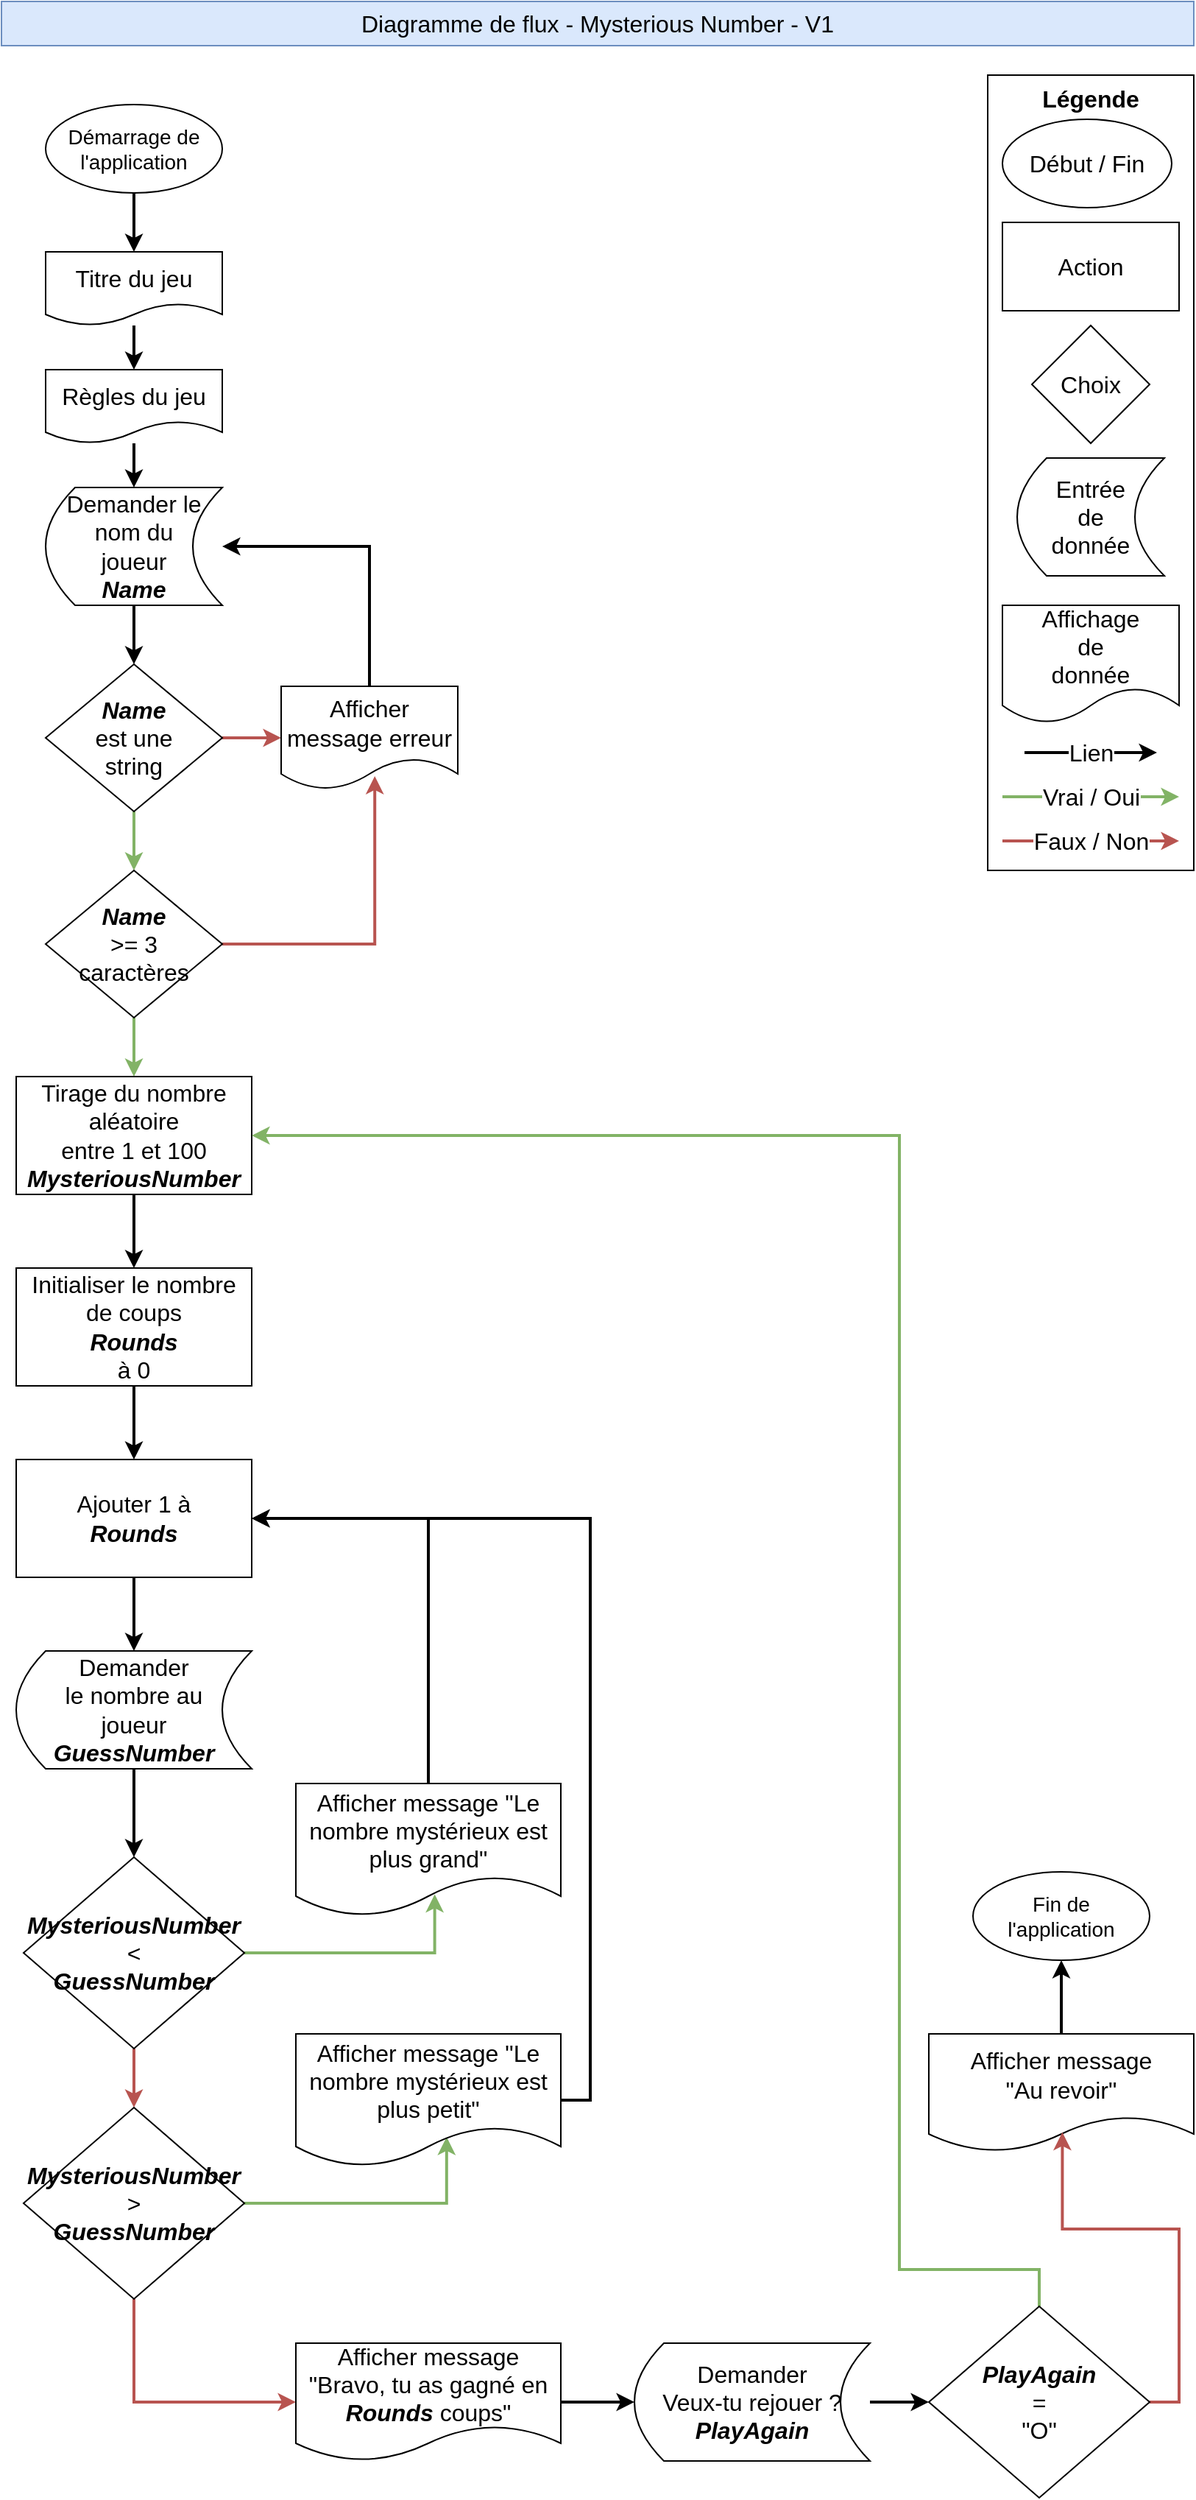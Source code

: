 <mxfile version="20.3.0" type="device" pages="6"><diagram id="zIr-wnDZyp5nNNCol_k5" name="Diagramme de flux"><mxGraphModel dx="1038" dy="649" grid="1" gridSize="10" guides="1" tooltips="1" connect="1" arrows="1" fold="1" page="1" pageScale="1" pageWidth="827" pageHeight="1169" math="0" shadow="0"><root><mxCell id="0"/><mxCell id="1" parent="0"/><mxCell id="xshdBYM8mx82fAz0RrP2-1" value="Diagramme de flux - Mysterious Number - V1" style="rounded=0;whiteSpace=wrap;html=1;fontSize=16;fillColor=#dae8fc;strokeColor=#6c8ebf;" parent="1" vertex="1"><mxGeometry x="10" y="10" width="810" height="30" as="geometry"/></mxCell><mxCell id="xshdBYM8mx82fAz0RrP2-2" value="Légende" style="rounded=0;whiteSpace=wrap;html=1;fontSize=16;verticalAlign=top;fontStyle=1" parent="1" vertex="1"><mxGeometry x="680" y="60" width="140" height="540" as="geometry"/></mxCell><mxCell id="xshdBYM8mx82fAz0RrP2-3" value="Début / Fin" style="ellipse;whiteSpace=wrap;html=1;fontSize=16;" parent="1" vertex="1"><mxGeometry x="690" y="90" width="115" height="60" as="geometry"/></mxCell><mxCell id="xshdBYM8mx82fAz0RrP2-4" value="Action" style="rounded=0;whiteSpace=wrap;html=1;fontSize=16;" parent="1" vertex="1"><mxGeometry x="690" y="160" width="120" height="60" as="geometry"/></mxCell><mxCell id="xshdBYM8mx82fAz0RrP2-5" value="Choix" style="rhombus;whiteSpace=wrap;html=1;fontSize=16;" parent="1" vertex="1"><mxGeometry x="710" y="230" width="80" height="80" as="geometry"/></mxCell><mxCell id="xshdBYM8mx82fAz0RrP2-6" value="Entrée&lt;br&gt;de&lt;br&gt;donnée" style="shape=dataStorage;whiteSpace=wrap;html=1;fixedSize=1;fontSize=16;" parent="1" vertex="1"><mxGeometry x="700" y="320" width="100" height="80" as="geometry"/></mxCell><mxCell id="xshdBYM8mx82fAz0RrP2-7" value="Affichage&lt;br&gt;de&lt;br&gt;donnée" style="shape=document;whiteSpace=wrap;html=1;boundedLbl=1;fontSize=16;" parent="1" vertex="1"><mxGeometry x="690" y="420" width="120" height="80" as="geometry"/></mxCell><mxCell id="xshdBYM8mx82fAz0RrP2-8" value="Lien" style="endArrow=classic;html=1;rounded=0;fontSize=16;strokeWidth=2;" parent="1" edge="1"><mxGeometry width="50" height="50" relative="1" as="geometry"><mxPoint x="705" y="520" as="sourcePoint"/><mxPoint x="795" y="520" as="targetPoint"/></mxGeometry></mxCell><mxCell id="xshdBYM8mx82fAz0RrP2-9" value="Vrai / Oui" style="endArrow=classic;html=1;rounded=0;fontSize=16;strokeWidth=2;fillColor=#d5e8d4;strokeColor=#82b366;" parent="1" edge="1"><mxGeometry width="50" height="50" relative="1" as="geometry"><mxPoint x="690" y="550" as="sourcePoint"/><mxPoint x="810" y="550" as="targetPoint"/></mxGeometry></mxCell><mxCell id="xshdBYM8mx82fAz0RrP2-12" value="Faux / Non" style="endArrow=classic;html=1;rounded=0;fontSize=16;strokeWidth=2;fillColor=#f8cecc;strokeColor=#b85450;" parent="1" edge="1"><mxGeometry width="50" height="50" relative="1" as="geometry"><mxPoint x="690" y="580" as="sourcePoint"/><mxPoint x="810" y="580" as="targetPoint"/></mxGeometry></mxCell><mxCell id="xshdBYM8mx82fAz0RrP2-16" style="edgeStyle=orthogonalEdgeStyle;rounded=0;orthogonalLoop=1;jettySize=auto;html=1;exitX=0.5;exitY=1;exitDx=0;exitDy=0;entryX=0.5;entryY=0;entryDx=0;entryDy=0;strokeWidth=2;fontSize=14;" parent="1" source="xshdBYM8mx82fAz0RrP2-13" target="xshdBYM8mx82fAz0RrP2-14" edge="1"><mxGeometry relative="1" as="geometry"/></mxCell><mxCell id="xshdBYM8mx82fAz0RrP2-13" value="Démarrage de l'application" style="ellipse;whiteSpace=wrap;html=1;fontSize=14;" parent="1" vertex="1"><mxGeometry x="40" y="80" width="120" height="60" as="geometry"/></mxCell><mxCell id="xshdBYM8mx82fAz0RrP2-18" style="edgeStyle=orthogonalEdgeStyle;rounded=0;orthogonalLoop=1;jettySize=auto;html=1;entryX=0.5;entryY=0;entryDx=0;entryDy=0;strokeWidth=2;fontSize=14;" parent="1" source="xshdBYM8mx82fAz0RrP2-14" target="xshdBYM8mx82fAz0RrP2-17" edge="1"><mxGeometry relative="1" as="geometry"/></mxCell><mxCell id="xshdBYM8mx82fAz0RrP2-14" value="Titre du jeu" style="shape=document;whiteSpace=wrap;html=1;boundedLbl=1;fontSize=16;" parent="1" vertex="1"><mxGeometry x="40" y="180" width="120" height="50" as="geometry"/></mxCell><mxCell id="xshdBYM8mx82fAz0RrP2-20" style="edgeStyle=orthogonalEdgeStyle;rounded=0;orthogonalLoop=1;jettySize=auto;html=1;entryX=0.5;entryY=0;entryDx=0;entryDy=0;strokeWidth=2;fontSize=14;" parent="1" source="xshdBYM8mx82fAz0RrP2-17" target="xshdBYM8mx82fAz0RrP2-19" edge="1"><mxGeometry relative="1" as="geometry"/></mxCell><mxCell id="xshdBYM8mx82fAz0RrP2-17" value="Règles du jeu" style="shape=document;whiteSpace=wrap;html=1;boundedLbl=1;fontSize=16;" parent="1" vertex="1"><mxGeometry x="40" y="260" width="120" height="50" as="geometry"/></mxCell><mxCell id="xshdBYM8mx82fAz0RrP2-22" style="edgeStyle=orthogonalEdgeStyle;rounded=0;orthogonalLoop=1;jettySize=auto;html=1;exitX=0.5;exitY=1;exitDx=0;exitDy=0;strokeWidth=2;fontSize=14;" parent="1" source="xshdBYM8mx82fAz0RrP2-19" target="xshdBYM8mx82fAz0RrP2-21" edge="1"><mxGeometry relative="1" as="geometry"/></mxCell><mxCell id="xshdBYM8mx82fAz0RrP2-19" value="Demander le nom du &lt;br&gt;joueur&lt;br&gt;&lt;b&gt;&lt;i&gt;Name&lt;/i&gt;&lt;/b&gt;" style="shape=dataStorage;whiteSpace=wrap;html=1;fixedSize=1;fontSize=16;" parent="1" vertex="1"><mxGeometry x="40" y="340" width="120" height="80" as="geometry"/></mxCell><mxCell id="xshdBYM8mx82fAz0RrP2-24" style="edgeStyle=orthogonalEdgeStyle;rounded=0;orthogonalLoop=1;jettySize=auto;html=1;exitX=1;exitY=0.5;exitDx=0;exitDy=0;entryX=0;entryY=0.5;entryDx=0;entryDy=0;strokeWidth=2;fontSize=14;fillColor=#f8cecc;strokeColor=#b85450;" parent="1" source="xshdBYM8mx82fAz0RrP2-21" target="xshdBYM8mx82fAz0RrP2-23" edge="1"><mxGeometry relative="1" as="geometry"/></mxCell><mxCell id="xshdBYM8mx82fAz0RrP2-27" style="edgeStyle=orthogonalEdgeStyle;rounded=0;orthogonalLoop=1;jettySize=auto;html=1;exitX=0.5;exitY=1;exitDx=0;exitDy=0;entryX=0.5;entryY=0;entryDx=0;entryDy=0;strokeWidth=2;fontSize=14;fillColor=#d5e8d4;strokeColor=#82b366;" parent="1" source="xshdBYM8mx82fAz0RrP2-21" target="xshdBYM8mx82fAz0RrP2-26" edge="1"><mxGeometry relative="1" as="geometry"/></mxCell><mxCell id="xshdBYM8mx82fAz0RrP2-21" value="&lt;b&gt;&lt;i&gt;Name&lt;/i&gt;&lt;/b&gt;&lt;br&gt;est une&lt;br&gt;string" style="rhombus;whiteSpace=wrap;html=1;fontSize=16;" parent="1" vertex="1"><mxGeometry x="40" y="460" width="120" height="100" as="geometry"/></mxCell><mxCell id="xshdBYM8mx82fAz0RrP2-25" style="edgeStyle=orthogonalEdgeStyle;rounded=0;orthogonalLoop=1;jettySize=auto;html=1;exitX=0.5;exitY=0;exitDx=0;exitDy=0;entryX=1;entryY=0.5;entryDx=0;entryDy=0;strokeWidth=2;fontSize=14;" parent="1" source="xshdBYM8mx82fAz0RrP2-23" target="xshdBYM8mx82fAz0RrP2-19" edge="1"><mxGeometry relative="1" as="geometry"/></mxCell><mxCell id="xshdBYM8mx82fAz0RrP2-23" value="Afficher message erreur" style="shape=document;whiteSpace=wrap;html=1;boundedLbl=1;fontSize=16;" parent="1" vertex="1"><mxGeometry x="200" y="475" width="120" height="70" as="geometry"/></mxCell><mxCell id="xshdBYM8mx82fAz0RrP2-28" style="edgeStyle=orthogonalEdgeStyle;rounded=0;orthogonalLoop=1;jettySize=auto;html=1;entryX=0.53;entryY=0.871;entryDx=0;entryDy=0;entryPerimeter=0;strokeWidth=2;fontSize=14;fillColor=#f8cecc;strokeColor=#b85450;" parent="1" source="xshdBYM8mx82fAz0RrP2-26" target="xshdBYM8mx82fAz0RrP2-23" edge="1"><mxGeometry relative="1" as="geometry"/></mxCell><mxCell id="xshdBYM8mx82fAz0RrP2-31" style="edgeStyle=orthogonalEdgeStyle;rounded=0;orthogonalLoop=1;jettySize=auto;html=1;exitX=0.5;exitY=1;exitDx=0;exitDy=0;entryX=0.5;entryY=0;entryDx=0;entryDy=0;strokeWidth=2;fontSize=14;fillColor=#d5e8d4;strokeColor=#82b366;" parent="1" source="xshdBYM8mx82fAz0RrP2-26" target="xshdBYM8mx82fAz0RrP2-30" edge="1"><mxGeometry relative="1" as="geometry"/></mxCell><mxCell id="xshdBYM8mx82fAz0RrP2-26" value="&lt;b&gt;&lt;i&gt;Name&lt;/i&gt;&lt;/b&gt;&lt;br&gt;&amp;gt;= 3 &lt;br&gt;caractères" style="rhombus;whiteSpace=wrap;html=1;fontSize=16;" parent="1" vertex="1"><mxGeometry x="40" y="600" width="120" height="100" as="geometry"/></mxCell><mxCell id="xshdBYM8mx82fAz0RrP2-33" style="edgeStyle=orthogonalEdgeStyle;rounded=0;orthogonalLoop=1;jettySize=auto;html=1;exitX=0.5;exitY=1;exitDx=0;exitDy=0;entryX=0.5;entryY=0;entryDx=0;entryDy=0;strokeWidth=2;fontSize=14;" parent="1" source="xshdBYM8mx82fAz0RrP2-30" target="xshdBYM8mx82fAz0RrP2-56" edge="1"><mxGeometry relative="1" as="geometry"/></mxCell><mxCell id="xshdBYM8mx82fAz0RrP2-30" value="Tirage du nombre aléatoire &lt;br&gt;entre 1 et 100&lt;br&gt;&lt;b&gt;&lt;i&gt;MysteriousNumber&lt;/i&gt;&lt;/b&gt;" style="rounded=0;whiteSpace=wrap;html=1;fontSize=16;" parent="1" vertex="1"><mxGeometry x="20" y="740" width="160" height="80" as="geometry"/></mxCell><mxCell id="xshdBYM8mx82fAz0RrP2-35" style="edgeStyle=orthogonalEdgeStyle;rounded=0;orthogonalLoop=1;jettySize=auto;html=1;exitX=0.5;exitY=1;exitDx=0;exitDy=0;entryX=0.5;entryY=0;entryDx=0;entryDy=0;strokeWidth=2;fontSize=14;" parent="1" source="xshdBYM8mx82fAz0RrP2-32" target="xshdBYM8mx82fAz0RrP2-34" edge="1"><mxGeometry relative="1" as="geometry"/></mxCell><mxCell id="xshdBYM8mx82fAz0RrP2-32" value="Demander &lt;br&gt;le nombre au&lt;br&gt;joueur&lt;br&gt;&lt;b&gt;&lt;i&gt;GuessNumber&lt;/i&gt;&lt;/b&gt;" style="shape=dataStorage;whiteSpace=wrap;html=1;fixedSize=1;fontSize=16;" parent="1" vertex="1"><mxGeometry x="20" y="1130" width="160" height="80" as="geometry"/></mxCell><mxCell id="xshdBYM8mx82fAz0RrP2-37" style="edgeStyle=orthogonalEdgeStyle;rounded=0;orthogonalLoop=1;jettySize=auto;html=1;strokeWidth=2;fontSize=14;entryX=0.524;entryY=0.836;entryDx=0;entryDy=0;entryPerimeter=0;fillColor=#d5e8d4;strokeColor=#82b366;" parent="1" source="xshdBYM8mx82fAz0RrP2-34" target="xshdBYM8mx82fAz0RrP2-36" edge="1"><mxGeometry relative="1" as="geometry"><mxPoint x="240" y="1325" as="targetPoint"/><Array as="points"><mxPoint x="304" y="1335"/></Array></mxGeometry></mxCell><mxCell id="xshdBYM8mx82fAz0RrP2-40" style="edgeStyle=orthogonalEdgeStyle;rounded=0;orthogonalLoop=1;jettySize=auto;html=1;exitX=0.5;exitY=1;exitDx=0;exitDy=0;entryX=0.5;entryY=0;entryDx=0;entryDy=0;strokeWidth=2;fontSize=14;fillColor=#f8cecc;strokeColor=#b85450;" parent="1" source="xshdBYM8mx82fAz0RrP2-34" target="xshdBYM8mx82fAz0RrP2-39" edge="1"><mxGeometry relative="1" as="geometry"/></mxCell><mxCell id="xshdBYM8mx82fAz0RrP2-34" value="&lt;b&gt;&lt;i&gt;MysteriousNumber&lt;/i&gt;&lt;/b&gt;&lt;br&gt;&amp;lt;&lt;br&gt;&lt;b&gt;&lt;i&gt;GuessNumber&lt;/i&gt;&lt;/b&gt;" style="rhombus;whiteSpace=wrap;html=1;fontSize=16;" parent="1" vertex="1"><mxGeometry x="25" y="1270" width="150" height="130" as="geometry"/></mxCell><mxCell id="xshdBYM8mx82fAz0RrP2-60" style="edgeStyle=orthogonalEdgeStyle;rounded=0;orthogonalLoop=1;jettySize=auto;html=1;exitX=0.5;exitY=0;exitDx=0;exitDy=0;entryX=1;entryY=0.5;entryDx=0;entryDy=0;strokeWidth=2;fontSize=14;" parent="1" source="xshdBYM8mx82fAz0RrP2-36" target="xshdBYM8mx82fAz0RrP2-58" edge="1"><mxGeometry relative="1" as="geometry"/></mxCell><mxCell id="xshdBYM8mx82fAz0RrP2-36" value="Afficher message &quot;Le nombre mystérieux est plus grand&quot;" style="shape=document;whiteSpace=wrap;html=1;boundedLbl=1;fontSize=16;" parent="1" vertex="1"><mxGeometry x="210" y="1220" width="180" height="90" as="geometry"/></mxCell><mxCell id="xshdBYM8mx82fAz0RrP2-42" style="edgeStyle=orthogonalEdgeStyle;rounded=0;orthogonalLoop=1;jettySize=auto;html=1;exitX=1;exitY=0.5;exitDx=0;exitDy=0;entryX=0.569;entryY=0.778;entryDx=0;entryDy=0;entryPerimeter=0;strokeWidth=2;fontSize=14;fillColor=#d5e8d4;strokeColor=#82b366;" parent="1" source="xshdBYM8mx82fAz0RrP2-39" target="xshdBYM8mx82fAz0RrP2-41" edge="1"><mxGeometry relative="1" as="geometry"><Array as="points"><mxPoint x="312" y="1505"/></Array></mxGeometry></mxCell><mxCell id="xshdBYM8mx82fAz0RrP2-45" style="edgeStyle=orthogonalEdgeStyle;rounded=0;orthogonalLoop=1;jettySize=auto;html=1;exitX=0.5;exitY=1;exitDx=0;exitDy=0;entryX=0;entryY=0.5;entryDx=0;entryDy=0;strokeWidth=2;fontSize=14;fillColor=#f8cecc;strokeColor=#b85450;" parent="1" source="xshdBYM8mx82fAz0RrP2-39" target="xshdBYM8mx82fAz0RrP2-44" edge="1"><mxGeometry relative="1" as="geometry"/></mxCell><mxCell id="xshdBYM8mx82fAz0RrP2-39" value="&lt;b&gt;&lt;i&gt;MysteriousNumber&lt;/i&gt;&lt;/b&gt;&lt;br&gt;&amp;gt;&lt;br&gt;&lt;b&gt;&lt;i&gt;GuessNumber&lt;/i&gt;&lt;/b&gt;" style="rhombus;whiteSpace=wrap;html=1;fontSize=16;" parent="1" vertex="1"><mxGeometry x="25" y="1440" width="150" height="130" as="geometry"/></mxCell><mxCell id="xshdBYM8mx82fAz0RrP2-61" style="edgeStyle=orthogonalEdgeStyle;rounded=0;orthogonalLoop=1;jettySize=auto;html=1;exitX=1;exitY=0.5;exitDx=0;exitDy=0;strokeWidth=2;fontSize=14;" parent="1" source="xshdBYM8mx82fAz0RrP2-41" edge="1"><mxGeometry relative="1" as="geometry"><mxPoint x="180" y="1040" as="targetPoint"/><Array as="points"><mxPoint x="410" y="1435"/><mxPoint x="410" y="1040"/></Array></mxGeometry></mxCell><mxCell id="xshdBYM8mx82fAz0RrP2-41" value="Afficher message &quot;Le nombre mystérieux est plus petit&quot;" style="shape=document;whiteSpace=wrap;html=1;boundedLbl=1;fontSize=16;" parent="1" vertex="1"><mxGeometry x="210" y="1390" width="180" height="90" as="geometry"/></mxCell><mxCell id="xshdBYM8mx82fAz0RrP2-47" style="edgeStyle=orthogonalEdgeStyle;rounded=0;orthogonalLoop=1;jettySize=auto;html=1;exitX=1;exitY=0.5;exitDx=0;exitDy=0;entryX=0;entryY=0.5;entryDx=0;entryDy=0;strokeWidth=2;fontSize=14;" parent="1" source="xshdBYM8mx82fAz0RrP2-44" target="xshdBYM8mx82fAz0RrP2-46" edge="1"><mxGeometry relative="1" as="geometry"/></mxCell><mxCell id="xshdBYM8mx82fAz0RrP2-44" value="Afficher message &quot;Bravo, tu as gagné en &lt;b&gt;&lt;i&gt;Rounds &lt;/i&gt;&lt;/b&gt;coups&quot;" style="shape=document;whiteSpace=wrap;html=1;boundedLbl=1;fontSize=16;" parent="1" vertex="1"><mxGeometry x="210" y="1600" width="180" height="80" as="geometry"/></mxCell><mxCell id="xshdBYM8mx82fAz0RrP2-53" style="edgeStyle=orthogonalEdgeStyle;rounded=0;orthogonalLoop=1;jettySize=auto;html=1;exitX=1;exitY=0.5;exitDx=0;exitDy=0;entryX=0;entryY=0.5;entryDx=0;entryDy=0;strokeWidth=2;fontSize=14;" parent="1" source="xshdBYM8mx82fAz0RrP2-46" target="xshdBYM8mx82fAz0RrP2-52" edge="1"><mxGeometry relative="1" as="geometry"/></mxCell><mxCell id="xshdBYM8mx82fAz0RrP2-46" value="Demander &lt;br&gt;Veux-tu rejouer ?&lt;br&gt;&lt;b&gt;&lt;i&gt;PlayAgain&lt;/i&gt;&lt;/b&gt;" style="shape=dataStorage;whiteSpace=wrap;html=1;fixedSize=1;fontSize=16;" parent="1" vertex="1"><mxGeometry x="440" y="1600" width="160" height="80" as="geometry"/></mxCell><mxCell id="xshdBYM8mx82fAz0RrP2-51" style="edgeStyle=orthogonalEdgeStyle;rounded=0;orthogonalLoop=1;jettySize=auto;html=1;exitX=0.5;exitY=0;exitDx=0;exitDy=0;entryX=0.5;entryY=1;entryDx=0;entryDy=0;strokeWidth=2;fontSize=14;" parent="1" source="xshdBYM8mx82fAz0RrP2-48" target="xshdBYM8mx82fAz0RrP2-50" edge="1"><mxGeometry relative="1" as="geometry"/></mxCell><mxCell id="xshdBYM8mx82fAz0RrP2-48" value="Afficher message &lt;br&gt;&quot;Au revoir&quot;" style="shape=document;whiteSpace=wrap;html=1;boundedLbl=1;fontSize=16;" parent="1" vertex="1"><mxGeometry x="640" y="1390" width="180" height="80" as="geometry"/></mxCell><mxCell id="xshdBYM8mx82fAz0RrP2-50" value="Fin de &lt;br&gt;l'application" style="ellipse;whiteSpace=wrap;html=1;fontSize=14;" parent="1" vertex="1"><mxGeometry x="670" y="1280" width="120" height="60" as="geometry"/></mxCell><mxCell id="xshdBYM8mx82fAz0RrP2-54" style="edgeStyle=orthogonalEdgeStyle;rounded=0;orthogonalLoop=1;jettySize=auto;html=1;exitX=1;exitY=0.5;exitDx=0;exitDy=0;entryX=0.504;entryY=0.835;entryDx=0;entryDy=0;entryPerimeter=0;strokeWidth=2;fontSize=14;fillColor=#f8cecc;strokeColor=#b85450;" parent="1" source="xshdBYM8mx82fAz0RrP2-52" target="xshdBYM8mx82fAz0RrP2-48" edge="1"><mxGeometry relative="1" as="geometry"/></mxCell><mxCell id="xshdBYM8mx82fAz0RrP2-55" style="edgeStyle=orthogonalEdgeStyle;rounded=0;orthogonalLoop=1;jettySize=auto;html=1;entryX=1;entryY=0.5;entryDx=0;entryDy=0;strokeWidth=2;fontSize=14;fillColor=#d5e8d4;strokeColor=#82b366;" parent="1" source="xshdBYM8mx82fAz0RrP2-52" target="xshdBYM8mx82fAz0RrP2-30" edge="1"><mxGeometry relative="1" as="geometry"><Array as="points"><mxPoint x="715" y="1550"/><mxPoint x="620" y="1550"/><mxPoint x="620" y="780"/></Array></mxGeometry></mxCell><mxCell id="xshdBYM8mx82fAz0RrP2-52" value="&lt;b&gt;&lt;i&gt;PlayAgain&lt;/i&gt;&lt;/b&gt;&lt;br&gt;=&lt;br&gt;&quot;O&quot;" style="rhombus;whiteSpace=wrap;html=1;fontSize=16;" parent="1" vertex="1"><mxGeometry x="640" y="1575" width="150" height="130" as="geometry"/></mxCell><mxCell id="xshdBYM8mx82fAz0RrP2-57" style="edgeStyle=orthogonalEdgeStyle;rounded=0;orthogonalLoop=1;jettySize=auto;html=1;entryX=0.5;entryY=0;entryDx=0;entryDy=0;strokeWidth=2;fontSize=14;" parent="1" source="xshdBYM8mx82fAz0RrP2-56" target="xshdBYM8mx82fAz0RrP2-58" edge="1"><mxGeometry relative="1" as="geometry"/></mxCell><mxCell id="xshdBYM8mx82fAz0RrP2-56" value="Initialiser le nombre de coups&lt;br&gt;&lt;i style=&quot;font-weight: bold;&quot;&gt;Rounds&lt;/i&gt;&lt;br&gt;à 0" style="rounded=0;whiteSpace=wrap;html=1;fontSize=16;" parent="1" vertex="1"><mxGeometry x="20" y="870" width="160" height="80" as="geometry"/></mxCell><mxCell id="xshdBYM8mx82fAz0RrP2-59" style="edgeStyle=orthogonalEdgeStyle;rounded=0;orthogonalLoop=1;jettySize=auto;html=1;exitX=0.5;exitY=1;exitDx=0;exitDy=0;entryX=0.5;entryY=0;entryDx=0;entryDy=0;strokeWidth=2;fontSize=14;" parent="1" source="xshdBYM8mx82fAz0RrP2-58" target="xshdBYM8mx82fAz0RrP2-32" edge="1"><mxGeometry relative="1" as="geometry"/></mxCell><mxCell id="xshdBYM8mx82fAz0RrP2-58" value="Ajouter 1 à&lt;br&gt;&lt;i style=&quot;font-weight: bold;&quot;&gt;Rounds&lt;/i&gt;" style="rounded=0;whiteSpace=wrap;html=1;fontSize=16;" parent="1" vertex="1"><mxGeometry x="20" y="1000" width="160" height="80" as="geometry"/></mxCell></root></mxGraphModel></diagram><diagram name="Diagramme sous-processus" id="YZ7zjXdRFV6OH6xCAgLF"><mxGraphModel dx="1038" dy="649" grid="1" gridSize="10" guides="1" tooltips="1" connect="1" arrows="1" fold="1" page="1" pageScale="1" pageWidth="827" pageHeight="1169" math="0" shadow="0"><root><mxCell id="pF9jK1OtBafY8JCaW8Xs-0"/><mxCell id="pF9jK1OtBafY8JCaW8Xs-1" parent="pF9jK1OtBafY8JCaW8Xs-0"/><mxCell id="pF9jK1OtBafY8JCaW8Xs-3" value="Diagramme de flux - Mysterious Number - V2 et 3" style="rounded=0;whiteSpace=wrap;html=1;fontSize=16;fillColor=#dae8fc;strokeColor=#6c8ebf;" parent="pF9jK1OtBafY8JCaW8Xs-1" vertex="1"><mxGeometry x="10" y="10" width="810" height="30" as="geometry"/></mxCell><mxCell id="pF9jK1OtBafY8JCaW8Xs-4" value="Légende" style="rounded=0;whiteSpace=wrap;html=1;fontSize=16;verticalAlign=top;fontStyle=1" parent="pF9jK1OtBafY8JCaW8Xs-1" vertex="1"><mxGeometry x="680" y="60" width="140" height="540" as="geometry"/></mxCell><mxCell id="pF9jK1OtBafY8JCaW8Xs-5" value="Début / Fin" style="ellipse;whiteSpace=wrap;html=1;fontSize=16;" parent="pF9jK1OtBafY8JCaW8Xs-1" vertex="1"><mxGeometry x="690" y="90" width="115" height="60" as="geometry"/></mxCell><mxCell id="pF9jK1OtBafY8JCaW8Xs-6" value="Action" style="rounded=0;whiteSpace=wrap;html=1;fontSize=16;" parent="pF9jK1OtBafY8JCaW8Xs-1" vertex="1"><mxGeometry x="690" y="160" width="120" height="60" as="geometry"/></mxCell><mxCell id="pF9jK1OtBafY8JCaW8Xs-7" value="Choix" style="rhombus;whiteSpace=wrap;html=1;fontSize=16;" parent="pF9jK1OtBafY8JCaW8Xs-1" vertex="1"><mxGeometry x="710" y="230" width="80" height="80" as="geometry"/></mxCell><mxCell id="pF9jK1OtBafY8JCaW8Xs-8" value="Entrée&lt;br&gt;de&lt;br&gt;donnée" style="shape=dataStorage;whiteSpace=wrap;html=1;fixedSize=1;fontSize=16;" parent="pF9jK1OtBafY8JCaW8Xs-1" vertex="1"><mxGeometry x="700" y="320" width="100" height="80" as="geometry"/></mxCell><mxCell id="pF9jK1OtBafY8JCaW8Xs-9" value="Affichage&lt;br&gt;de&lt;br&gt;donnée" style="shape=document;whiteSpace=wrap;html=1;boundedLbl=1;fontSize=16;" parent="pF9jK1OtBafY8JCaW8Xs-1" vertex="1"><mxGeometry x="690" y="420" width="120" height="80" as="geometry"/></mxCell><mxCell id="pF9jK1OtBafY8JCaW8Xs-10" value="Lien" style="endArrow=classic;html=1;rounded=0;fontSize=16;strokeWidth=2;" parent="pF9jK1OtBafY8JCaW8Xs-1" edge="1"><mxGeometry width="50" height="50" relative="1" as="geometry"><mxPoint x="705" y="520" as="sourcePoint"/><mxPoint x="795" y="520" as="targetPoint"/></mxGeometry></mxCell><mxCell id="pF9jK1OtBafY8JCaW8Xs-11" value="Vrai / Oui" style="endArrow=classic;html=1;rounded=0;fontSize=16;strokeWidth=2;fillColor=#d5e8d4;strokeColor=#82b366;" parent="pF9jK1OtBafY8JCaW8Xs-1" edge="1"><mxGeometry width="50" height="50" relative="1" as="geometry"><mxPoint x="690" y="550" as="sourcePoint"/><mxPoint x="810" y="550" as="targetPoint"/></mxGeometry></mxCell><mxCell id="pF9jK1OtBafY8JCaW8Xs-12" value="Faux / Non" style="endArrow=classic;html=1;rounded=0;fontSize=16;strokeWidth=2;fillColor=#f8cecc;strokeColor=#b85450;" parent="pF9jK1OtBafY8JCaW8Xs-1" edge="1"><mxGeometry width="50" height="50" relative="1" as="geometry"><mxPoint x="690" y="580" as="sourcePoint"/><mxPoint x="810" y="580" as="targetPoint"/></mxGeometry></mxCell><mxCell id="pF9jK1OtBafY8JCaW8Xs-13" style="edgeStyle=orthogonalEdgeStyle;rounded=0;orthogonalLoop=1;jettySize=auto;html=1;exitX=0.5;exitY=1;exitDx=0;exitDy=0;entryX=0.5;entryY=0;entryDx=0;entryDy=0;strokeWidth=2;fontSize=14;" parent="pF9jK1OtBafY8JCaW8Xs-1" source="pF9jK1OtBafY8JCaW8Xs-14" target="kZTvrIKW7XU-zXI0Hv9J-0" edge="1"><mxGeometry relative="1" as="geometry"><mxPoint x="100" y="180" as="targetPoint"/></mxGeometry></mxCell><mxCell id="pF9jK1OtBafY8JCaW8Xs-14" value="Démarrage de l'application" style="ellipse;whiteSpace=wrap;html=1;fontSize=14;" parent="pF9jK1OtBafY8JCaW8Xs-1" vertex="1"><mxGeometry x="40" y="80" width="120" height="60" as="geometry"/></mxCell><mxCell id="pF9jK1OtBafY8JCaW8Xs-17" style="edgeStyle=orthogonalEdgeStyle;rounded=0;orthogonalLoop=1;jettySize=auto;html=1;entryX=0.5;entryY=0;entryDx=0;entryDy=0;strokeWidth=2;fontSize=14;exitX=0.5;exitY=1;exitDx=0;exitDy=0;" parent="pF9jK1OtBafY8JCaW8Xs-1" source="kZTvrIKW7XU-zXI0Hv9J-0" target="zraaCybGYtB8Q6-M6mAC-0" edge="1"><mxGeometry relative="1" as="geometry"><mxPoint x="100" y="310" as="sourcePoint"/><mxPoint x="100" y="340" as="targetPoint"/></mxGeometry></mxCell><mxCell id="pF9jK1OtBafY8JCaW8Xs-29" style="edgeStyle=orthogonalEdgeStyle;rounded=0;orthogonalLoop=1;jettySize=auto;html=1;exitX=0.5;exitY=1;exitDx=0;exitDy=0;entryX=0.5;entryY=0;entryDx=0;entryDy=0;strokeWidth=2;fontSize=14;" parent="pF9jK1OtBafY8JCaW8Xs-1" source="pF9jK1OtBafY8JCaW8Xs-30" target="pF9jK1OtBafY8JCaW8Xs-54" edge="1"><mxGeometry relative="1" as="geometry"/></mxCell><mxCell id="pF9jK1OtBafY8JCaW8Xs-30" value="Tirage du nombre aléatoire &lt;br&gt;entre 1 et 100&lt;br&gt;&lt;b&gt;&lt;i&gt;MysteriousNumber&lt;/i&gt;&lt;/b&gt;" style="rounded=0;whiteSpace=wrap;html=1;fontSize=16;" parent="pF9jK1OtBafY8JCaW8Xs-1" vertex="1"><mxGeometry x="20" y="440" width="160" height="80" as="geometry"/></mxCell><mxCell id="pF9jK1OtBafY8JCaW8Xs-49" value="Fin de &lt;br&gt;l'application" style="ellipse;whiteSpace=wrap;html=1;fontSize=14;" parent="pF9jK1OtBafY8JCaW8Xs-1" vertex="1"><mxGeometry x="40" y="970" width="120" height="60" as="geometry"/></mxCell><mxCell id="pF9jK1OtBafY8JCaW8Xs-53" style="edgeStyle=orthogonalEdgeStyle;rounded=0;orthogonalLoop=1;jettySize=auto;html=1;entryX=0.5;entryY=0;entryDx=0;entryDy=0;strokeWidth=2;fontSize=14;" parent="pF9jK1OtBafY8JCaW8Xs-1" source="pF9jK1OtBafY8JCaW8Xs-54" edge="1"><mxGeometry relative="1" as="geometry"><mxPoint x="100" y="700" as="targetPoint"/></mxGeometry></mxCell><mxCell id="pF9jK1OtBafY8JCaW8Xs-54" value="Initialiser le nombre de coups&lt;br&gt;&lt;i style=&quot;font-weight: bold;&quot;&gt;Rounds&lt;/i&gt;&lt;br&gt;à 0" style="rounded=0;whiteSpace=wrap;html=1;fontSize=16;" parent="pF9jK1OtBafY8JCaW8Xs-1" vertex="1"><mxGeometry x="20" y="570" width="160" height="80" as="geometry"/></mxCell><mxCell id="gxSQu7KbDvMNzLTl5p_1-0" style="edgeStyle=orthogonalEdgeStyle;rounded=0;orthogonalLoop=1;jettySize=auto;html=1;exitX=0.5;exitY=1;exitDx=0;exitDy=0;strokeWidth=2;fontSize=14;entryX=0.5;entryY=0;entryDx=0;entryDy=0;" parent="pF9jK1OtBafY8JCaW8Xs-1" source="pF9jK1OtBafY8JCaW8Xs-57" target="li7ozFw2OylBbtY2owH8-0" edge="1"><mxGeometry relative="1" as="geometry"><mxPoint x="100" y="840" as="targetPoint"/></mxGeometry></mxCell><mxCell id="pF9jK1OtBafY8JCaW8Xs-57" value="Boucle principale&lt;br&gt;&lt;b&gt;GameLoop&lt;/b&gt;" style="shape=process;whiteSpace=wrap;html=1;backgroundOutline=1;fontSize=14;" parent="pF9jK1OtBafY8JCaW8Xs-1" vertex="1"><mxGeometry x="20" y="700" width="160" height="80" as="geometry"/></mxCell><mxCell id="kZTvrIKW7XU-zXI0Hv9J-0" value="Démarrage du jeu&lt;br&gt;&lt;b&gt;GameStart&lt;/b&gt;" style="shape=process;whiteSpace=wrap;html=1;backgroundOutline=1;fontSize=14;" parent="pF9jK1OtBafY8JCaW8Xs-1" vertex="1"><mxGeometry x="20" y="180" width="160" height="80" as="geometry"/></mxCell><mxCell id="li7ozFw2OylBbtY2owH8-2" style="edgeStyle=orthogonalEdgeStyle;rounded=0;orthogonalLoop=1;jettySize=auto;html=1;exitX=0.5;exitY=1;exitDx=0;exitDy=0;entryX=0.5;entryY=0;entryDx=0;entryDy=0;strokeWidth=2;" parent="pF9jK1OtBafY8JCaW8Xs-1" source="zraaCybGYtB8Q6-M6mAC-0" target="pF9jK1OtBafY8JCaW8Xs-30" edge="1"><mxGeometry relative="1" as="geometry"/></mxCell><mxCell id="zraaCybGYtB8Q6-M6mAC-0" value="Saisie des infos utilisateur&lt;br&gt;&lt;b&gt;GetUserData&lt;/b&gt;" style="shape=process;whiteSpace=wrap;html=1;backgroundOutline=1;fontSize=14;" parent="pF9jK1OtBafY8JCaW8Xs-1" vertex="1"><mxGeometry x="20" y="310" width="160" height="80" as="geometry"/></mxCell><mxCell id="li7ozFw2OylBbtY2owH8-3" style="edgeStyle=orthogonalEdgeStyle;rounded=0;orthogonalLoop=1;jettySize=auto;html=1;exitX=0.5;exitY=1;exitDx=0;exitDy=0;entryX=0.5;entryY=0;entryDx=0;entryDy=0;strokeWidth=2;" parent="pF9jK1OtBafY8JCaW8Xs-1" source="li7ozFw2OylBbtY2owH8-0" target="pF9jK1OtBafY8JCaW8Xs-49" edge="1"><mxGeometry relative="1" as="geometry"/></mxCell><mxCell id="li7ozFw2OylBbtY2owH8-4" style="edgeStyle=orthogonalEdgeStyle;rounded=0;orthogonalLoop=1;jettySize=auto;html=1;exitX=1;exitY=0.5;exitDx=0;exitDy=0;entryX=1;entryY=0.5;entryDx=0;entryDy=0;strokeWidth=2;" parent="pF9jK1OtBafY8JCaW8Xs-1" source="li7ozFw2OylBbtY2owH8-0" target="pF9jK1OtBafY8JCaW8Xs-30" edge="1"><mxGeometry relative="1" as="geometry"><Array as="points"><mxPoint x="240" y="880"/><mxPoint x="240" y="480"/></Array></mxGeometry></mxCell><mxCell id="li7ozFw2OylBbtY2owH8-0" value="Fin du jeu&lt;br&gt;&lt;b&gt;GameEnd&lt;/b&gt;" style="shape=process;whiteSpace=wrap;html=1;backgroundOutline=1;fontSize=14;" parent="pF9jK1OtBafY8JCaW8Xs-1" vertex="1"><mxGeometry x="20" y="840" width="160" height="80" as="geometry"/></mxCell></root></mxGraphModel></diagram><diagram id="-vOp3vi9N4C1LaLhhBsS" name="GameLoop"><mxGraphModel dx="1038" dy="649" grid="1" gridSize="10" guides="1" tooltips="1" connect="1" arrows="1" fold="1" page="1" pageScale="1" pageWidth="827" pageHeight="1169" math="0" shadow="0"><root><mxCell id="0"/><mxCell id="1" parent="0"/><mxCell id="LmDafg7ufXmQ_6x_0lCk-2" style="edgeStyle=orthogonalEdgeStyle;rounded=0;orthogonalLoop=1;jettySize=auto;html=1;exitX=0.5;exitY=1;exitDx=0;exitDy=0;entryX=0.5;entryY=0;entryDx=0;entryDy=0;strokeWidth=2;fontSize=14;" parent="1" source="LmDafg7ufXmQ_6x_0lCk-3" target="LmDafg7ufXmQ_6x_0lCk-6" edge="1"><mxGeometry relative="1" as="geometry"/></mxCell><mxCell id="LmDafg7ufXmQ_6x_0lCk-3" value="Demander &lt;br&gt;le nombre au&lt;br&gt;joueur&lt;br&gt;&lt;b&gt;&lt;i&gt;GuessNumber&lt;/i&gt;&lt;/b&gt;" style="shape=dataStorage;whiteSpace=wrap;html=1;fixedSize=1;fontSize=16;" parent="1" vertex="1"><mxGeometry x="40" y="310" width="160" height="80" as="geometry"/></mxCell><mxCell id="LmDafg7ufXmQ_6x_0lCk-4" style="edgeStyle=orthogonalEdgeStyle;rounded=0;orthogonalLoop=1;jettySize=auto;html=1;strokeWidth=2;fontSize=14;entryX=0.524;entryY=0.836;entryDx=0;entryDy=0;entryPerimeter=0;fillColor=#d5e8d4;strokeColor=#82b366;" parent="1" source="LmDafg7ufXmQ_6x_0lCk-6" target="LmDafg7ufXmQ_6x_0lCk-8" edge="1"><mxGeometry relative="1" as="geometry"><mxPoint x="260" y="505" as="targetPoint"/><Array as="points"><mxPoint x="324" y="515"/></Array></mxGeometry></mxCell><mxCell id="LmDafg7ufXmQ_6x_0lCk-5" style="edgeStyle=orthogonalEdgeStyle;rounded=0;orthogonalLoop=1;jettySize=auto;html=1;exitX=0.5;exitY=1;exitDx=0;exitDy=0;entryX=0.5;entryY=0;entryDx=0;entryDy=0;strokeWidth=2;fontSize=14;fillColor=#f8cecc;strokeColor=#b85450;" parent="1" source="LmDafg7ufXmQ_6x_0lCk-6" target="LmDafg7ufXmQ_6x_0lCk-10" edge="1"><mxGeometry relative="1" as="geometry"/></mxCell><mxCell id="LmDafg7ufXmQ_6x_0lCk-6" value="&lt;b&gt;&lt;i&gt;MysteriousNumber&lt;/i&gt;&lt;/b&gt;&lt;br&gt;&amp;lt;&lt;br&gt;&lt;b&gt;&lt;i&gt;GuessNumber&lt;/i&gt;&lt;/b&gt;" style="rhombus;whiteSpace=wrap;html=1;fontSize=16;" parent="1" vertex="1"><mxGeometry x="45" y="450" width="150" height="130" as="geometry"/></mxCell><mxCell id="LmDafg7ufXmQ_6x_0lCk-7" style="edgeStyle=orthogonalEdgeStyle;rounded=0;orthogonalLoop=1;jettySize=auto;html=1;exitX=0.5;exitY=0;exitDx=0;exitDy=0;entryX=1;entryY=0.5;entryDx=0;entryDy=0;strokeWidth=2;fontSize=14;" parent="1" source="LmDafg7ufXmQ_6x_0lCk-8" target="LmDafg7ufXmQ_6x_0lCk-14" edge="1"><mxGeometry relative="1" as="geometry"/></mxCell><mxCell id="LmDafg7ufXmQ_6x_0lCk-8" value="Afficher message &quot;Le nombre mystérieux est plus grand&quot;" style="shape=document;whiteSpace=wrap;html=1;boundedLbl=1;fontSize=16;" parent="1" vertex="1"><mxGeometry x="230" y="400" width="180" height="90" as="geometry"/></mxCell><mxCell id="LmDafg7ufXmQ_6x_0lCk-9" style="edgeStyle=orthogonalEdgeStyle;rounded=0;orthogonalLoop=1;jettySize=auto;html=1;exitX=1;exitY=0.5;exitDx=0;exitDy=0;entryX=0.569;entryY=0.778;entryDx=0;entryDy=0;entryPerimeter=0;strokeWidth=2;fontSize=14;fillColor=#d5e8d4;strokeColor=#82b366;" parent="1" source="LmDafg7ufXmQ_6x_0lCk-10" target="LmDafg7ufXmQ_6x_0lCk-12" edge="1"><mxGeometry relative="1" as="geometry"><Array as="points"><mxPoint x="332" y="685"/></Array></mxGeometry></mxCell><mxCell id="Y4qsLx8ALj4yisMWE8m5-4" style="edgeStyle=orthogonalEdgeStyle;rounded=0;orthogonalLoop=1;jettySize=auto;html=1;exitX=0.5;exitY=1;exitDx=0;exitDy=0;entryX=0.5;entryY=0;entryDx=0;entryDy=0;strokeWidth=2;fontSize=14;fillColor=#f8cecc;strokeColor=#b85450;" parent="1" source="LmDafg7ufXmQ_6x_0lCk-10" target="Y4qsLx8ALj4yisMWE8m5-3" edge="1"><mxGeometry relative="1" as="geometry"/></mxCell><mxCell id="LmDafg7ufXmQ_6x_0lCk-10" value="&lt;b&gt;&lt;i&gt;MysteriousNumber&lt;/i&gt;&lt;/b&gt;&lt;br&gt;&amp;gt;&lt;br&gt;&lt;b&gt;&lt;i&gt;GuessNumber&lt;/i&gt;&lt;/b&gt;" style="rhombus;whiteSpace=wrap;html=1;fontSize=16;" parent="1" vertex="1"><mxGeometry x="45" y="620" width="150" height="130" as="geometry"/></mxCell><mxCell id="LmDafg7ufXmQ_6x_0lCk-11" style="edgeStyle=orthogonalEdgeStyle;rounded=0;orthogonalLoop=1;jettySize=auto;html=1;exitX=1;exitY=0.5;exitDx=0;exitDy=0;strokeWidth=2;fontSize=14;" parent="1" source="LmDafg7ufXmQ_6x_0lCk-12" edge="1"><mxGeometry relative="1" as="geometry"><mxPoint x="200" y="220" as="targetPoint"/><Array as="points"><mxPoint x="430" y="615"/><mxPoint x="430" y="220"/></Array></mxGeometry></mxCell><mxCell id="LmDafg7ufXmQ_6x_0lCk-12" value="Afficher message &quot;Le nombre mystérieux est plus petit&quot;" style="shape=document;whiteSpace=wrap;html=1;boundedLbl=1;fontSize=16;" parent="1" vertex="1"><mxGeometry x="230" y="570" width="180" height="90" as="geometry"/></mxCell><mxCell id="LmDafg7ufXmQ_6x_0lCk-13" style="edgeStyle=orthogonalEdgeStyle;rounded=0;orthogonalLoop=1;jettySize=auto;html=1;exitX=0.5;exitY=1;exitDx=0;exitDy=0;entryX=0.5;entryY=0;entryDx=0;entryDy=0;strokeWidth=2;fontSize=14;" parent="1" source="LmDafg7ufXmQ_6x_0lCk-14" target="LmDafg7ufXmQ_6x_0lCk-3" edge="1"><mxGeometry relative="1" as="geometry"/></mxCell><mxCell id="LmDafg7ufXmQ_6x_0lCk-14" value="Ajouter 1 à&lt;br&gt;&lt;i style=&quot;font-weight: bold;&quot;&gt;Rounds&lt;/i&gt;" style="rounded=0;whiteSpace=wrap;html=1;fontSize=16;" parent="1" vertex="1"><mxGeometry x="40" y="180" width="160" height="80" as="geometry"/></mxCell><mxCell id="Y4qsLx8ALj4yisMWE8m5-2" style="edgeStyle=orthogonalEdgeStyle;rounded=0;orthogonalLoop=1;jettySize=auto;html=1;exitX=0.5;exitY=1;exitDx=0;exitDy=0;entryX=0.5;entryY=0;entryDx=0;entryDy=0;strokeWidth=2;fontSize=14;" parent="1" source="Y4qsLx8ALj4yisMWE8m5-1" target="LmDafg7ufXmQ_6x_0lCk-14" edge="1"><mxGeometry relative="1" as="geometry"/></mxCell><mxCell id="Y4qsLx8ALj4yisMWE8m5-1" value="Entrée du&lt;br&gt;processus" style="ellipse;whiteSpace=wrap;html=1;fontSize=14;" parent="1" vertex="1"><mxGeometry x="60" y="80" width="120" height="60" as="geometry"/></mxCell><mxCell id="Y4qsLx8ALj4yisMWE8m5-3" value="Sortie du&lt;br&gt;processus" style="ellipse;whiteSpace=wrap;html=1;fontSize=14;" parent="1" vertex="1"><mxGeometry x="60" y="800" width="120" height="60" as="geometry"/></mxCell><mxCell id="ZzIcvKVH1LVOVZ5E8pLB-1" value="Diagramme de flux - Mysterious Number - V2 et 3" style="rounded=0;whiteSpace=wrap;html=1;fontSize=16;fillColor=#dae8fc;strokeColor=#6c8ebf;" vertex="1" parent="1"><mxGeometry x="10" y="10" width="810" height="30" as="geometry"/></mxCell></root></mxGraphModel></diagram><diagram id="xrZn_WfWeu5p_d4kW3p0" name="GameStart"><mxGraphModel dx="1038" dy="649" grid="1" gridSize="10" guides="1" tooltips="1" connect="1" arrows="1" fold="1" page="1" pageScale="1" pageWidth="827" pageHeight="1169" math="0" shadow="0"><root><mxCell id="0"/><mxCell id="1" parent="0"/><mxCell id="wEqXbGXjj1OWTpcp5IZZ-1" style="edgeStyle=orthogonalEdgeStyle;rounded=0;orthogonalLoop=1;jettySize=auto;html=1;entryX=0.5;entryY=0;entryDx=0;entryDy=0;strokeWidth=2;fontSize=14;" parent="1" source="wEqXbGXjj1OWTpcp5IZZ-2" target="wEqXbGXjj1OWTpcp5IZZ-3" edge="1"><mxGeometry relative="1" as="geometry"/></mxCell><mxCell id="wEqXbGXjj1OWTpcp5IZZ-2" value="Titre du jeu" style="shape=document;whiteSpace=wrap;html=1;boundedLbl=1;fontSize=16;" parent="1" vertex="1"><mxGeometry x="150" y="170" width="120" height="50" as="geometry"/></mxCell><mxCell id="jbAXVugZzobDaBAeJ_LP-4" style="edgeStyle=orthogonalEdgeStyle;rounded=0;orthogonalLoop=1;jettySize=auto;html=1;entryX=0.5;entryY=0;entryDx=0;entryDy=0;strokeWidth=2;" parent="1" source="wEqXbGXjj1OWTpcp5IZZ-3" target="jbAXVugZzobDaBAeJ_LP-2" edge="1"><mxGeometry relative="1" as="geometry"/></mxCell><mxCell id="wEqXbGXjj1OWTpcp5IZZ-3" value="Règles du jeu" style="shape=document;whiteSpace=wrap;html=1;boundedLbl=1;fontSize=16;" parent="1" vertex="1"><mxGeometry x="150" y="260" width="120" height="50" as="geometry"/></mxCell><mxCell id="jbAXVugZzobDaBAeJ_LP-3" style="edgeStyle=orthogonalEdgeStyle;rounded=0;orthogonalLoop=1;jettySize=auto;html=1;entryX=0.5;entryY=0;entryDx=0;entryDy=0;strokeWidth=2;" parent="1" source="jbAXVugZzobDaBAeJ_LP-1" target="wEqXbGXjj1OWTpcp5IZZ-2" edge="1"><mxGeometry relative="1" as="geometry"/></mxCell><mxCell id="jbAXVugZzobDaBAeJ_LP-1" value="Entrée du&lt;br&gt;processus" style="ellipse;whiteSpace=wrap;html=1;fontSize=14;" parent="1" vertex="1"><mxGeometry x="150" y="60" width="120" height="60" as="geometry"/></mxCell><mxCell id="jbAXVugZzobDaBAeJ_LP-2" value="Sortie du&lt;br&gt;processus" style="ellipse;whiteSpace=wrap;html=1;fontSize=14;" parent="1" vertex="1"><mxGeometry x="150" y="350" width="120" height="60" as="geometry"/></mxCell><mxCell id="w-9ezpM3nPrQeXQZqkY8-1" value="Diagramme de flux - Mysterious Number - V2 et 3" style="rounded=0;whiteSpace=wrap;html=1;fontSize=16;fillColor=#dae8fc;strokeColor=#6c8ebf;" vertex="1" parent="1"><mxGeometry x="10" y="10" width="810" height="30" as="geometry"/></mxCell></root></mxGraphModel></diagram><diagram id="vFTVNPKuvDGK0dzaugC8" name="GetUserData"><mxGraphModel dx="1038" dy="649" grid="1" gridSize="10" guides="1" tooltips="1" connect="1" arrows="1" fold="1" page="1" pageScale="1" pageWidth="827" pageHeight="1169" math="0" shadow="0"><root><mxCell id="0"/><mxCell id="1" parent="0"/><mxCell id="JUWm2CZCGtHvYpAaLAMi-1" style="edgeStyle=orthogonalEdgeStyle;rounded=0;orthogonalLoop=1;jettySize=auto;html=1;exitX=0.5;exitY=1;exitDx=0;exitDy=0;strokeWidth=2;fontSize=14;" parent="1" source="JUWm2CZCGtHvYpAaLAMi-2" target="JUWm2CZCGtHvYpAaLAMi-5" edge="1"><mxGeometry relative="1" as="geometry"/></mxCell><mxCell id="JUWm2CZCGtHvYpAaLAMi-2" value="Demander le nom du &lt;br&gt;joueur&lt;br&gt;&lt;b&gt;&lt;i&gt;Name&lt;/i&gt;&lt;/b&gt;" style="shape=dataStorage;whiteSpace=wrap;html=1;fixedSize=1;fontSize=16;" parent="1" vertex="1"><mxGeometry x="120" y="180" width="120" height="80" as="geometry"/></mxCell><mxCell id="JUWm2CZCGtHvYpAaLAMi-3" style="edgeStyle=orthogonalEdgeStyle;rounded=0;orthogonalLoop=1;jettySize=auto;html=1;exitX=1;exitY=0.5;exitDx=0;exitDy=0;entryX=0;entryY=0.5;entryDx=0;entryDy=0;strokeWidth=2;fontSize=14;fillColor=#f8cecc;strokeColor=#b85450;" parent="1" source="JUWm2CZCGtHvYpAaLAMi-5" target="JUWm2CZCGtHvYpAaLAMi-7" edge="1"><mxGeometry relative="1" as="geometry"/></mxCell><mxCell id="JUWm2CZCGtHvYpAaLAMi-4" style="edgeStyle=orthogonalEdgeStyle;rounded=0;orthogonalLoop=1;jettySize=auto;html=1;exitX=0.5;exitY=1;exitDx=0;exitDy=0;entryX=0.5;entryY=0;entryDx=0;entryDy=0;strokeWidth=2;fontSize=14;fillColor=#d5e8d4;strokeColor=#82b366;" parent="1" source="JUWm2CZCGtHvYpAaLAMi-5" target="JUWm2CZCGtHvYpAaLAMi-9" edge="1"><mxGeometry relative="1" as="geometry"/></mxCell><mxCell id="JUWm2CZCGtHvYpAaLAMi-5" value="&lt;b&gt;&lt;i&gt;Name&lt;/i&gt;&lt;/b&gt;&lt;br&gt;est une&lt;br&gt;string" style="rhombus;whiteSpace=wrap;html=1;fontSize=16;" parent="1" vertex="1"><mxGeometry x="120" y="300" width="120" height="100" as="geometry"/></mxCell><mxCell id="JUWm2CZCGtHvYpAaLAMi-6" style="edgeStyle=orthogonalEdgeStyle;rounded=0;orthogonalLoop=1;jettySize=auto;html=1;exitX=0.5;exitY=0;exitDx=0;exitDy=0;entryX=1;entryY=0.5;entryDx=0;entryDy=0;strokeWidth=2;fontSize=14;" parent="1" source="JUWm2CZCGtHvYpAaLAMi-7" target="JUWm2CZCGtHvYpAaLAMi-2" edge="1"><mxGeometry relative="1" as="geometry"/></mxCell><mxCell id="JUWm2CZCGtHvYpAaLAMi-7" value="Afficher message erreur" style="shape=document;whiteSpace=wrap;html=1;boundedLbl=1;fontSize=16;" parent="1" vertex="1"><mxGeometry x="280" y="315" width="120" height="70" as="geometry"/></mxCell><mxCell id="JUWm2CZCGtHvYpAaLAMi-8" style="edgeStyle=orthogonalEdgeStyle;rounded=0;orthogonalLoop=1;jettySize=auto;html=1;entryX=0.53;entryY=0.871;entryDx=0;entryDy=0;entryPerimeter=0;strokeWidth=2;fontSize=14;fillColor=#f8cecc;strokeColor=#b85450;" parent="1" source="JUWm2CZCGtHvYpAaLAMi-9" target="JUWm2CZCGtHvYpAaLAMi-7" edge="1"><mxGeometry relative="1" as="geometry"/></mxCell><mxCell id="415n4eBeZakORr1pUk_6-4" style="edgeStyle=orthogonalEdgeStyle;rounded=0;orthogonalLoop=1;jettySize=auto;html=1;entryX=0.5;entryY=0;entryDx=0;entryDy=0;strokeWidth=2;" parent="1" source="JUWm2CZCGtHvYpAaLAMi-9" target="415n4eBeZakORr1pUk_6-3" edge="1"><mxGeometry relative="1" as="geometry"/></mxCell><mxCell id="JUWm2CZCGtHvYpAaLAMi-9" value="&lt;b&gt;&lt;i&gt;Name&lt;/i&gt;&lt;/b&gt;&lt;br&gt;&amp;gt;= 3 &lt;br&gt;caractères" style="rhombus;whiteSpace=wrap;html=1;fontSize=16;" parent="1" vertex="1"><mxGeometry x="120" y="440" width="120" height="100" as="geometry"/></mxCell><mxCell id="415n4eBeZakORr1pUk_6-2" style="edgeStyle=orthogonalEdgeStyle;rounded=0;orthogonalLoop=1;jettySize=auto;html=1;exitX=0.5;exitY=1;exitDx=0;exitDy=0;strokeWidth=2;" parent="1" source="415n4eBeZakORr1pUk_6-1" target="JUWm2CZCGtHvYpAaLAMi-2" edge="1"><mxGeometry relative="1" as="geometry"/></mxCell><mxCell id="415n4eBeZakORr1pUk_6-1" value="Entrée du&lt;br&gt;processus" style="ellipse;whiteSpace=wrap;html=1;fontSize=14;" parent="1" vertex="1"><mxGeometry x="120" y="80" width="120" height="60" as="geometry"/></mxCell><mxCell id="415n4eBeZakORr1pUk_6-3" value="Sortie du&lt;br&gt;processus" style="ellipse;whiteSpace=wrap;html=1;fontSize=14;" parent="1" vertex="1"><mxGeometry x="120" y="570" width="120" height="60" as="geometry"/></mxCell><mxCell id="yod_kUzGUgszJL4Xv4j6-1" value="Diagramme de flux - Mysterious Number - V2 et 3" style="rounded=0;whiteSpace=wrap;html=1;fontSize=16;fillColor=#dae8fc;strokeColor=#6c8ebf;" vertex="1" parent="1"><mxGeometry x="10" y="10" width="810" height="30" as="geometry"/></mxCell></root></mxGraphModel></diagram><diagram id="TXBHWH5Vn1vRmu_T4Doq" name="GameEnd"><mxGraphModel dx="1038" dy="649" grid="1" gridSize="10" guides="1" tooltips="1" connect="1" arrows="1" fold="1" page="1" pageScale="1" pageWidth="827" pageHeight="1169" math="0" shadow="0"><root><mxCell id="0"/><mxCell id="1" parent="0"/><mxCell id="rWBvJuLdZLTar6q0VP17-1" style="edgeStyle=orthogonalEdgeStyle;rounded=0;orthogonalLoop=1;jettySize=auto;html=1;exitX=0.493;exitY=0.845;exitDx=0;exitDy=0;entryX=0.5;entryY=0;entryDx=0;entryDy=0;strokeWidth=2;fontSize=14;exitPerimeter=0;" parent="1" source="rWBvJuLdZLTar6q0VP17-2" target="rWBvJuLdZLTar6q0VP17-4" edge="1"><mxGeometry relative="1" as="geometry"/></mxCell><mxCell id="rWBvJuLdZLTar6q0VP17-2" value="Afficher message &quot;Bravo, tu as gagné en &lt;b&gt;&lt;i&gt;Rounds &lt;/i&gt;&lt;/b&gt;coups&quot;" style="shape=document;whiteSpace=wrap;html=1;boundedLbl=1;fontSize=16;" parent="1" vertex="1"><mxGeometry x="80" y="210" width="180" height="80" as="geometry"/></mxCell><mxCell id="rWBvJuLdZLTar6q0VP17-3" style="edgeStyle=orthogonalEdgeStyle;rounded=0;orthogonalLoop=1;jettySize=auto;html=1;exitX=0.5;exitY=1;exitDx=0;exitDy=0;entryX=0.5;entryY=0;entryDx=0;entryDy=0;strokeWidth=2;fontSize=14;" parent="1" source="rWBvJuLdZLTar6q0VP17-4" target="rWBvJuLdZLTar6q0VP17-7" edge="1"><mxGeometry relative="1" as="geometry"/></mxCell><mxCell id="rWBvJuLdZLTar6q0VP17-4" value="Demander &lt;br&gt;Veux-tu rejouer ?&lt;br&gt;&lt;b&gt;&lt;i&gt;PlayAgain&lt;/i&gt;&lt;/b&gt;" style="shape=dataStorage;whiteSpace=wrap;html=1;fixedSize=1;fontSize=16;" parent="1" vertex="1"><mxGeometry x="90" y="350" width="160" height="80" as="geometry"/></mxCell><mxCell id="yBOw_twEwTh4IjNRvTqN-6" style="edgeStyle=orthogonalEdgeStyle;rounded=0;orthogonalLoop=1;jettySize=auto;html=1;entryX=0.5;entryY=1;entryDx=0;entryDy=0;strokeWidth=2;" parent="1" source="rWBvJuLdZLTar6q0VP17-5" target="yBOw_twEwTh4IjNRvTqN-3" edge="1"><mxGeometry relative="1" as="geometry"/></mxCell><mxCell id="rWBvJuLdZLTar6q0VP17-5" value="Afficher message &lt;br&gt;&quot;Au revoir&quot;" style="shape=document;whiteSpace=wrap;html=1;boundedLbl=1;fontSize=16;" parent="1" vertex="1"><mxGeometry x="80" y="670" width="180" height="80" as="geometry"/></mxCell><mxCell id="rWBvJuLdZLTar6q0VP17-6" style="edgeStyle=orthogonalEdgeStyle;rounded=0;orthogonalLoop=1;jettySize=auto;html=1;exitX=0.5;exitY=1;exitDx=0;exitDy=0;entryX=0.5;entryY=0;entryDx=0;entryDy=0;strokeWidth=2;fontSize=14;fillColor=#f8cecc;strokeColor=#b85450;" parent="1" source="rWBvJuLdZLTar6q0VP17-7" target="rWBvJuLdZLTar6q0VP17-5" edge="1"><mxGeometry relative="1" as="geometry"/></mxCell><mxCell id="yBOw_twEwTh4IjNRvTqN-4" style="edgeStyle=orthogonalEdgeStyle;rounded=0;orthogonalLoop=1;jettySize=auto;html=1;entryX=0;entryY=0.5;entryDx=0;entryDy=0;strokeWidth=2;" parent="1" source="rWBvJuLdZLTar6q0VP17-7" target="yBOw_twEwTh4IjNRvTqN-3" edge="1"><mxGeometry relative="1" as="geometry"/></mxCell><mxCell id="rWBvJuLdZLTar6q0VP17-7" value="&lt;b&gt;&lt;i&gt;PlayAgain&lt;/i&gt;&lt;/b&gt;&lt;br&gt;=&lt;br&gt;&quot;O&quot;" style="rhombus;whiteSpace=wrap;html=1;fontSize=16;" parent="1" vertex="1"><mxGeometry x="95" y="480" width="150" height="130" as="geometry"/></mxCell><mxCell id="yBOw_twEwTh4IjNRvTqN-2" style="edgeStyle=orthogonalEdgeStyle;rounded=0;orthogonalLoop=1;jettySize=auto;html=1;entryX=0.5;entryY=0;entryDx=0;entryDy=0;strokeWidth=2;" parent="1" source="yBOw_twEwTh4IjNRvTqN-1" target="rWBvJuLdZLTar6q0VP17-2" edge="1"><mxGeometry relative="1" as="geometry"/></mxCell><mxCell id="yBOw_twEwTh4IjNRvTqN-1" value="Entrée du&lt;br&gt;processus" style="ellipse;whiteSpace=wrap;html=1;fontSize=14;" parent="1" vertex="1"><mxGeometry x="110" y="80" width="120" height="60" as="geometry"/></mxCell><mxCell id="yBOw_twEwTh4IjNRvTqN-3" value="Sortie du&lt;br&gt;processus" style="ellipse;whiteSpace=wrap;html=1;fontSize=14;" parent="1" vertex="1"><mxGeometry x="320" y="515" width="120" height="60" as="geometry"/></mxCell><mxCell id="YUl1g9-C5trNryHmUuJ0-1" value="Diagramme de flux - Mysterious Number - V2 et 3" style="rounded=0;whiteSpace=wrap;html=1;fontSize=16;fillColor=#dae8fc;strokeColor=#6c8ebf;" vertex="1" parent="1"><mxGeometry x="10" y="10" width="810" height="30" as="geometry"/></mxCell></root></mxGraphModel></diagram></mxfile>